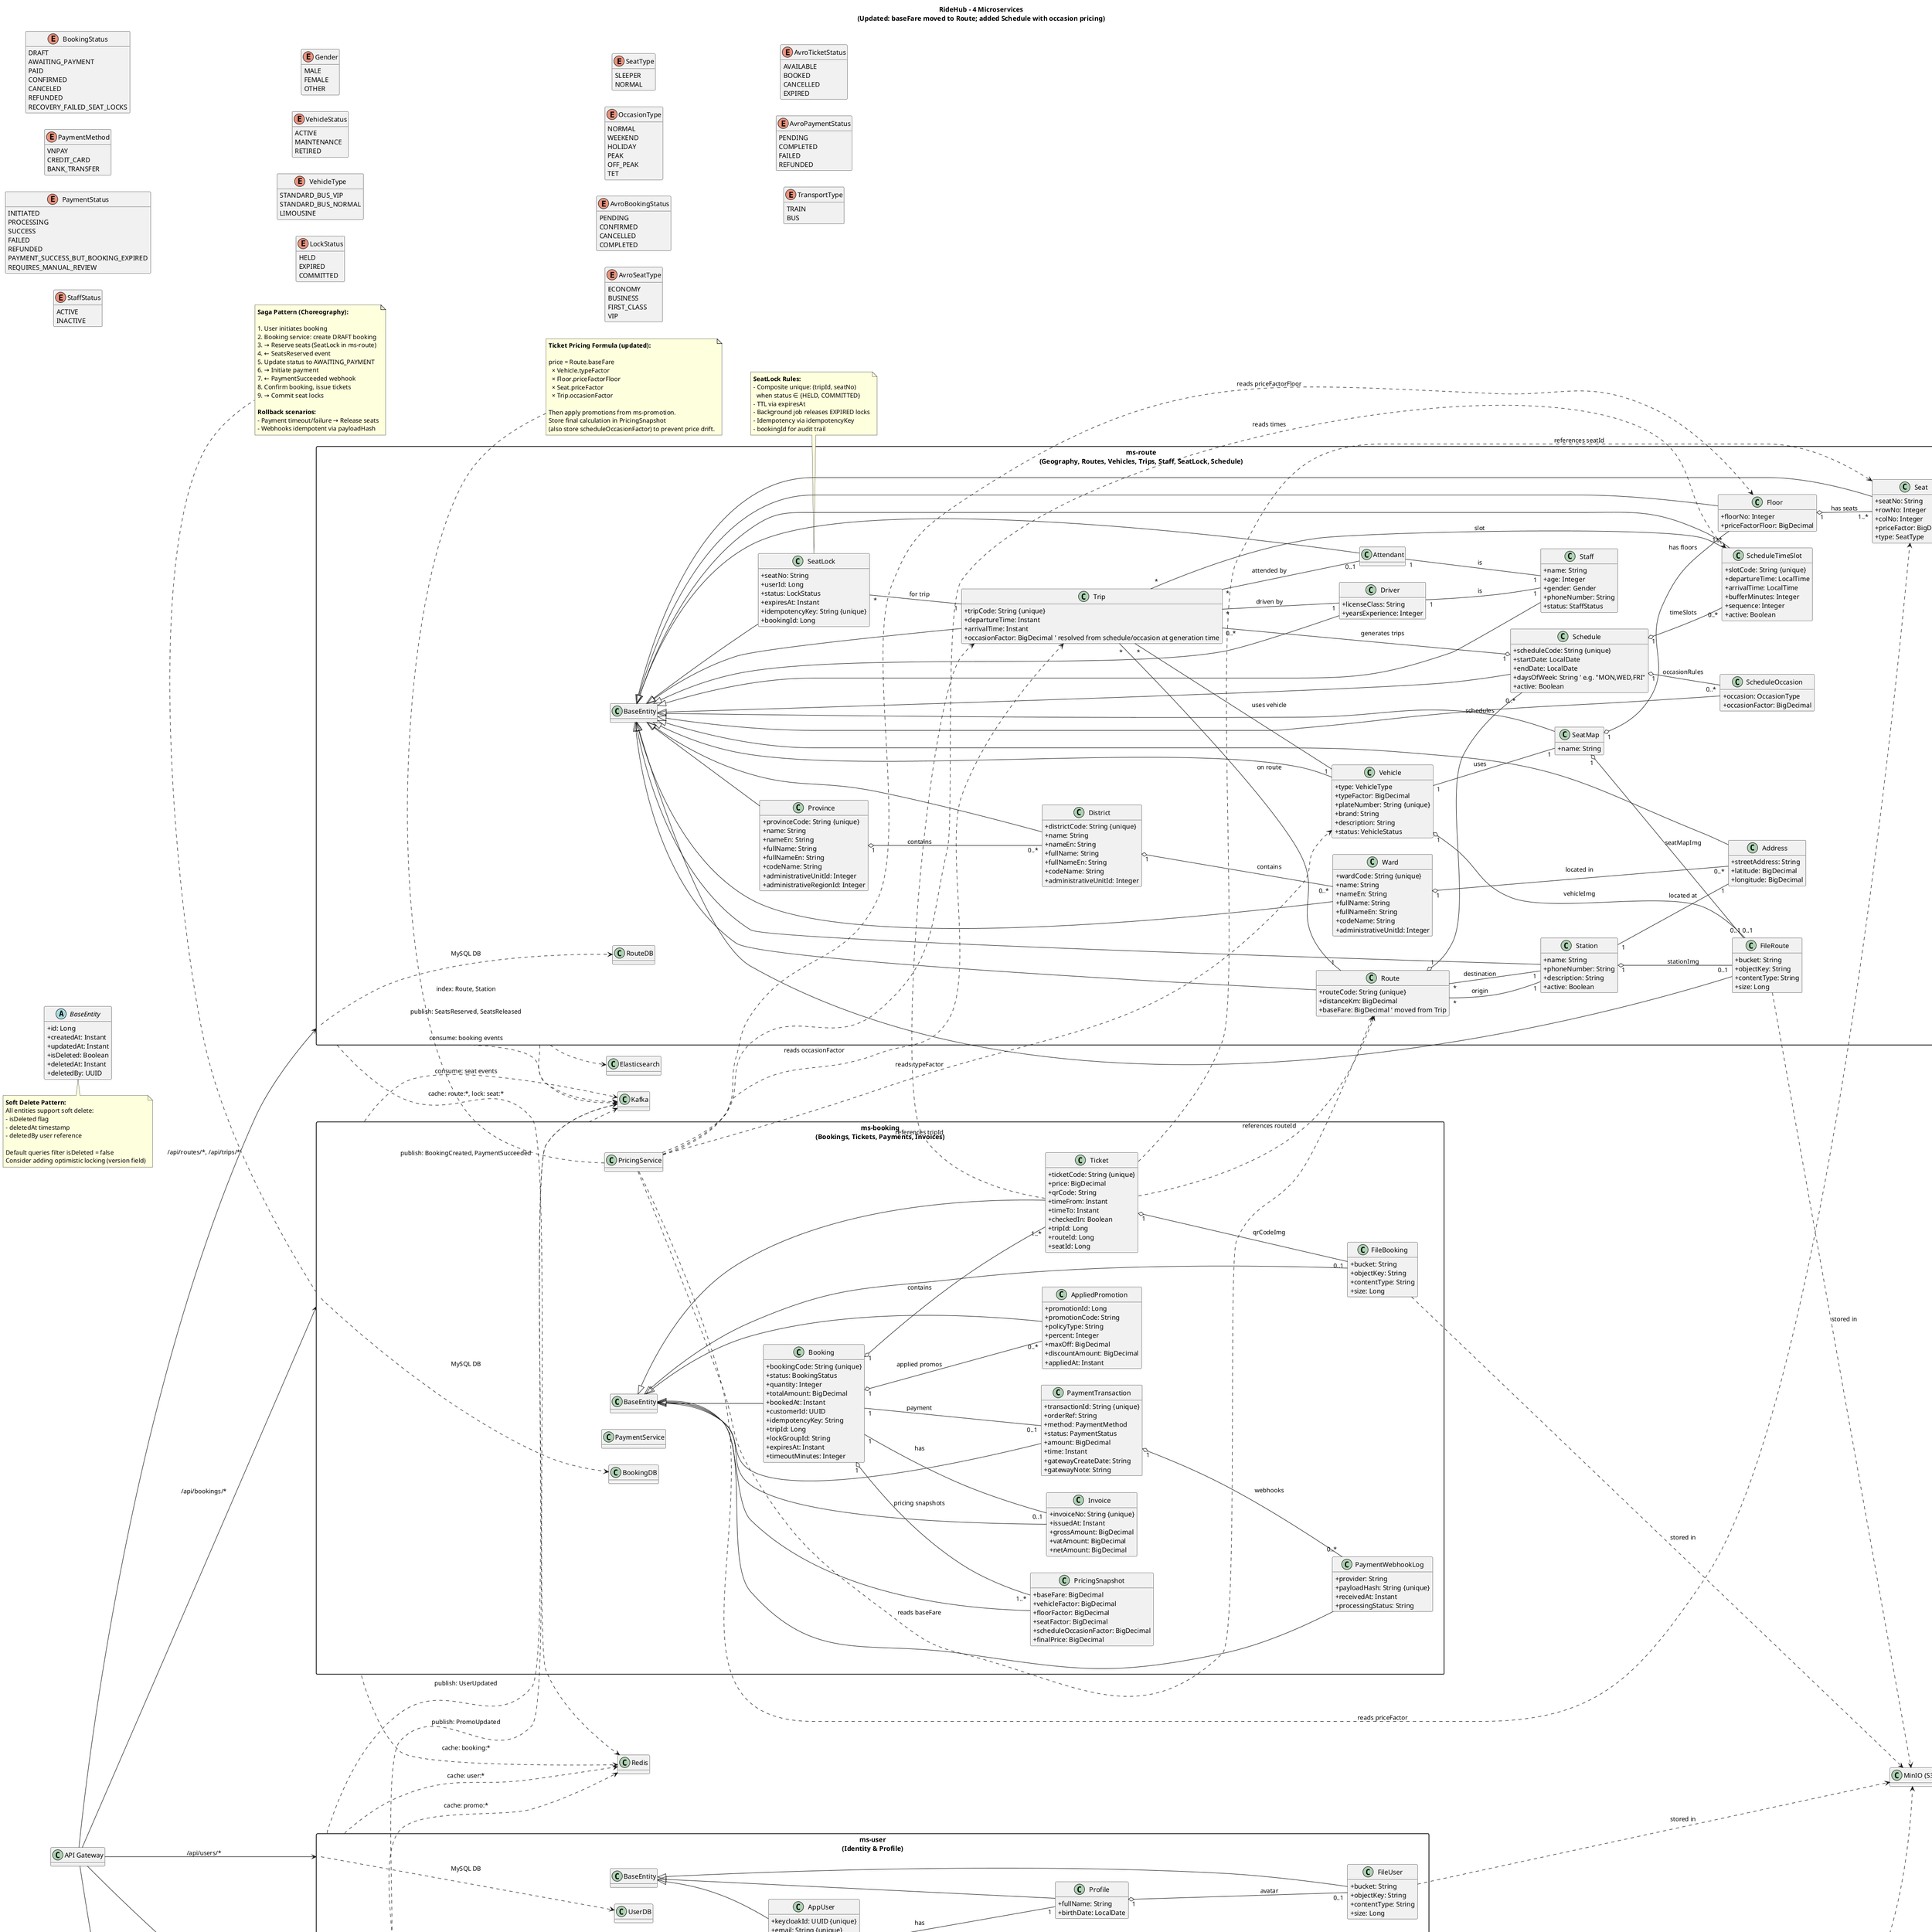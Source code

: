 @startuml
title RideHub – 4 Microservices\n(Updated: baseFare moved to Route; added Schedule with occasion pricing)

left to right direction
hide methods
skinparam packageStyle rectangle
skinparam shadowing false
skinparam classAttributeIconSize 0

' =============================
'              ENUMS
' =============================
' From ms_booking domain enums
enum BookingStatus {
  DRAFT
  AWAITING_PAYMENT
  PAID
  CONFIRMED
  CANCELED
  REFUNDED
  RECOVERY_FAILED_SEAT_LOCKS
}

enum PaymentMethod {
  VNPAY
  CREDIT_CARD
  BANK_TRANSFER
}

enum PaymentStatus {
  INITIATED
  PROCESSING
  SUCCESS
  FAILED
  REFUNDED
  PAYMENT_SUCCESS_BUT_BOOKING_EXPIRED
  REQUIRES_MANUAL_REVIEW
}

' From ms_route domain enums
enum StaffStatus {
  ACTIVE
  INACTIVE
}

enum Gender {
  MALE
  FEMALE
  OTHER
}

enum VehicleStatus {
  ACTIVE
  MAINTENANCE
  RETIRED
}

enum VehicleType {
  STANDARD_BUS_VIP
  STANDARD_BUS_NORMAL
  LIMOUSINE
}

enum LockStatus {
  HELD
  EXPIRED
  COMMITTED
}

enum SeatType {
  SLEEPER
  NORMAL
}

' New: Occasion type for schedule-driven pricing
enum OccasionType {
  NORMAL
  WEEKEND
  HOLIDAY
  PEAK
  OFF_PEAK
  TET
}

' From Avro enums (for cross-service communication)
enum AvroBookingStatus {
  PENDING
  CONFIRMED
  CANCELLED
  COMPLETED
}

enum AvroSeatType {
  ECONOMY
  BUSINESS
  FIRST_CLASS
  VIP
}

enum AvroTicketStatus {
  AVAILABLE
  BOOKED
  CANCELLED
  EXPIRED
}

enum AvroPaymentStatus {
  PENDING
  COMPLETED
  FAILED
  REFUNDED
}

enum TransportType {
  TRAIN
  BUS
}

' =============================
'      EXTERNAL COMPONENTS
' =============================
class "API Gateway" as GATEWAY
class "Keycloak (OAuth2)" as KEYCLOAK
class "Kafka" as KAFKA
class "Redis" as REDIS
class "MinIO (S3)" as MINIO
class "Elasticsearch" as ELASTIC

' =============================
'        BASE ENTITY
' =============================
abstract class BaseEntity {
  +id: Long
  +createdAt: Instant
  +updatedAt: Instant
  +isDeleted: Boolean
  +deletedAt: Instant
  +deletedBy: UUID
}

' =============================
'          MS-USER
' =============================
package "ms-user\n(Identity & Profile)" as MS_USER {

  class AppUser extends BaseEntity {
    +keycloakId: UUID {unique}
    +email: String {unique}
    +phoneNumber: String
    +firstName: String
    +lastName: String
    +dateOfBirth: LocalDate
    +isVerified: Boolean
    +isActive: Boolean
    +lastLoginAt: Instant
  }

  class Profile extends BaseEntity {
    +fullName: String
    +birthDate: LocalDate
  }

  class FileUser extends BaseEntity {
    +bucket: String
    +objectKey: String
    +contentType: String
    +size: Long
  }

  class "UserDB" as USERDB

}

AppUser "1" -- "1" Profile : "has"
Profile "1" o-- "0..1" FileUser : "avatar"
FileUser ..> MINIO : "stored in"

' =============================
'          MS-ROUTE
' =============================
package "ms-route\n(Geography, Routes, Vehicles, Trips, Staff, SeatLock, Schedule)" as MS_ROUTE {

  ' ----- Vietnam Address Hierarchy -----
  class Province extends BaseEntity {
    +provinceCode: String {unique}
    +name: String
    +nameEn: String
    +fullName: String
    +fullNameEn: String
    +codeName: String
    +administrativeUnitId: Integer
    +administrativeRegionId: Integer
  }

  class District extends BaseEntity {
    +districtCode: String {unique}
    +name: String
    +nameEn: String
    +fullName: String
    +fullNameEn: String
    +codeName: String
    +administrativeUnitId: Integer
  }

  class Ward extends BaseEntity {
    +wardCode: String {unique}
    +name: String
    +nameEn: String
    +fullName: String
    +fullNameEn: String
    +codeName: String
    +administrativeUnitId: Integer
  }

  class Address extends BaseEntity {
    +streetAddress: String
    +latitude: BigDecimal
    +longitude: BigDecimal
  }

  ' ----- Station / Route / Fleet / Trips -----
  class Station extends BaseEntity {
    +name: String
    +phoneNumber: String
    +description: String
    +active: Boolean
  }

  class Route extends BaseEntity {
    +routeCode: String {unique}
    +distanceKm: BigDecimal
    +baseFare: BigDecimal ' moved from Trip
  }

  class Vehicle extends BaseEntity {
    +type: VehicleType
    +typeFactor: BigDecimal
    +plateNumber: String {unique}
    +brand: String
    +description: String
    +status: VehicleStatus
  }

  class SeatMap extends BaseEntity {
    +name: String
  }

  class Floor extends BaseEntity {
    +floorNo: Integer
    +priceFactorFloor: BigDecimal
  }

  class Seat extends BaseEntity {
    +seatNo: String
    +rowNo: Integer
    +colNo: Integer
    +priceFactor: BigDecimal
    +type: SeatType
  }

  ' New: Schedule to generate Trips and affect pricing
  class Schedule extends BaseEntity {
    +scheduleCode: String {unique}
    +startDate: LocalDate
    +endDate: LocalDate
    +daysOfWeek: String ' e.g. "MON,WED,FRI"
    +active: Boolean
  }

  ' NEW: normalized per-schedule occasion rules
  class ScheduleOccasion extends BaseEntity {
    +occasion: OccasionType
    +occasionFactor: BigDecimal
  }

  ' NEW: Keep multi-time-per-day capability
  class ScheduleTimeSlot extends BaseEntity {
    +slotCode: String {unique}
    +departureTime: LocalTime
    +arrivalTime: LocalTime
    +bufferMinutes: Integer
    +sequence: Integer
    +active: Boolean
  }

  class Trip extends BaseEntity {
    +tripCode: String {unique}
    +departureTime: Instant
    +arrivalTime: Instant
    +occasionFactor: BigDecimal ' resolved from schedule/occasion at generation time
    ' baseFare removed; now on Route
  }

  ' ---- Staff ----
  class Staff extends BaseEntity {
    +name: String
    +age: Integer
    +gender: Gender
    +phoneNumber: String
    +status: StaffStatus
  }

  class Driver extends BaseEntity {
    +licenseClass: String
    +yearsExperience: Integer
  }

  class Attendant extends BaseEntity

  ' ---- SeatLock ----
  class SeatLock extends BaseEntity {
    +seatNo: String
    +userId: Long
    +status: LockStatus
    +expiresAt: Instant
    +idempotencyKey: String {unique}
    +bookingId: Long
  }

  class FileRoute extends BaseEntity {
    +bucket: String
    +objectKey: String
    +contentType: String
    +size: Long
  }

  class "RouteDB" as ROUTEDB

}

' Address hierarchy
Province "1" o-- "0..*" District : "contains"
District "1" o-- "0..*" Ward : "contains"
Ward "1" o-- "0..*" Address : "located in"

' Station & Route
Station "1" -- "1" Address : "located at"
Route "*" -- "1" Station : "origin"
Route "*" -- "1" Station : "destination"

' Vehicle & SeatMap
Vehicle "1" -- "1" SeatMap : "uses"
SeatMap "1" o-- "1..*" Floor : "has floors"
Floor "1" o-- "1..*" Seat : "has seats"

' Schedule & Trip
Route "1" o-- "0..*" Schedule : "schedules"
Schedule "1" o-- "0..*" ScheduleTimeSlot : "timeSlots"
Schedule "1" o-- "0..*" ScheduleOccasion : "occasionRules"
Schedule "1" o-- "0..*" Trip : "generates trips"
Trip "*" -- "1" Route : "on route"
Trip "*" -- "1" Vehicle : "uses vehicle"
Trip "*" -- "1" ScheduleTimeSlot : "slot"
Trip "*" -- "1" Driver : "driven by"
Trip "*" -- "0..1" Attendant : "attended by"

' Staff relationships
Driver "1" -- "1" Staff : "is"
Attendant "1" -- "1" Staff : "is"

' SeatLock
SeatLock "*" -- "1" Trip : "for trip"

' File associations
Station "1" o-- "0..1" FileRoute : "stationImg"
Vehicle "1" o-- "0..1" FileRoute : "vehicleImg"
SeatMap "1" o-- "0..1" FileRoute : "seatMapImg"
FileRoute ..> MINIO : "stored in"

' =============================
'          MS-BOOKING
' =============================
package "ms-booking\n(Bookings, Tickets, Payments, Invoices)" as MS_BOOK {

  class Booking extends BaseEntity {
    +bookingCode: String {unique}
    +status: BookingStatus
    +quantity: Integer
    +totalAmount: BigDecimal
    +bookedAt: Instant
    +customerId: UUID
    +idempotencyKey: String
    +tripId: Long
    +lockGroupId: String
    +expiresAt: Instant
    +timeoutMinutes: Integer
  }

  class Ticket extends BaseEntity {
    +ticketCode: String {unique}
    +price: BigDecimal
    +qrCode: String
    +timeFrom: Instant
    +timeTo: Instant
    +checkedIn: Boolean
    +tripId: Long
    +routeId: Long
    +seatId: Long
  }

  class Invoice extends BaseEntity {
    +invoiceNo: String {unique}
    +issuedAt: Instant
    +grossAmount: BigDecimal
    +vatAmount: BigDecimal
    +netAmount: BigDecimal
  }

  class PaymentTransaction extends BaseEntity {
    +transactionId: String {unique}
    +orderRef: String
    +method: PaymentMethod
    +status: PaymentStatus
    +amount: BigDecimal
    +time: Instant
    +gatewayCreateDate: String
    +gatewayNote: String
  }

  class PricingSnapshot extends BaseEntity {
    +baseFare: BigDecimal
    +vehicleFactor: BigDecimal
    +floorFactor: BigDecimal
    +seatFactor: BigDecimal
    +scheduleOccasionFactor: BigDecimal
    +finalPrice: BigDecimal
  }

  class AppliedPromotion extends BaseEntity {
    +promotionId: Long
    +promotionCode: String
    +policyType: String
    +percent: Integer
    +maxOff: BigDecimal
    +discountAmount: BigDecimal
    +appliedAt: Instant
  }

  class PaymentWebhookLog extends BaseEntity {
    +provider: String
    +payloadHash: String {unique}
    +receivedAt: Instant
    +processingStatus: String
  }

  class FileBooking extends BaseEntity {
    +bucket: String
    +objectKey: String
    +contentType: String
    +size: Long
  }

  class PricingService
  class PaymentService

  class "BookingDB" as BOOKDB

}

Booking "1" o-- "1..*" Ticket : "contains"
Booking "1" -- "0..1" Invoice : "has"
Booking "1" -- "0..1" PaymentTransaction : "payment"
Booking "1" o-- "1..*" PricingSnapshot : "pricing snapshots"
Booking "1" o-- "0..*" AppliedPromotion : "applied promos"
PaymentTransaction "1" o-- "0..*" PaymentWebhookLog : "webhooks"
Ticket "1" o-- "0..1" FileBooking : "qrCodeImg"
FileBooking ..> MINIO : "stored in"

' Cross-service references (Ticket stores IDs)
Ticket ..> Trip : "references tripId"
Ticket ..> Route : "references routeId"
Ticket ..> Seat : "references seatId"

' Pricing dependencies (updated)
PricingService ..> Route : "reads baseFare"
PricingService ..> Trip : "reads occasionFactor"
PricingService ..> ScheduleTimeSlot : "reads times"
PricingService ..> Vehicle : "reads typeFactor"
PricingService ..> Floor : "reads priceFactorFloor"
PricingService ..> Seat : "reads priceFactor"

' =============================
'          MS-PROMOTION
' =============================
package "ms-promotion\n(Promotions & Conditions)" as MS_PROMO {

  class Promotion extends BaseEntity {
    +code: String {unique}
    +description: String
    +startDate: LocalDate
    +endDate: LocalDate
    +usageLimit: Integer
    +usedCount: Integer
  }

  class BuyNGetMFree extends BaseEntity {
    +buyN: Integer
    +getM: Integer
  }

  class PercentOffTotal extends BaseEntity {
    +percent: Integer [1..100]
    +maxOff: BigDecimal
    +minPrice: BigDecimal
  }

  class ConditionByRoute extends BaseEntity
  class ConditionByDate extends BaseEntity
  class ConditionByLocation extends BaseEntity

  class ConditionRouteItem extends BaseEntity {
    +routeId: Long
  }

  class ConditionDateItem extends BaseEntity {
    +specificDate: LocalDate
    +weekday: Integer
  }

  class ConditionLocationItem extends BaseEntity {
    +provinceId: Long
    +districtId: Long
    +wardId: Long
  }

  class FilePromotion extends BaseEntity {
    +bucket: String
    +objectKey: String
    +contentType: String
    +size: Long
    +isBanner: Boolean
  }

  class "PromotionDB" as PROMODB

}

Promotion "1" o-- "0..*" BuyNGetMFree : "buyNGetM policies"
Promotion "1" o-- "0..*" PercentOffTotal : "percent off policies"
Promotion "1" o-- "0..*" ConditionByRoute : "route conditions"
Promotion "1" o-- "0..*" ConditionByDate : "date conditions"
Promotion "1" o-- "0..*" ConditionByLocation : "location conditions"
Promotion "1" o-- "0..*" FilePromotion : "images"

ConditionByRoute "1" o-- "0..*" ConditionRouteItem : "items"
ConditionByDate "1" o-- "0..*" ConditionDateItem : "items"
ConditionByLocation "1" o-- "0..*" ConditionLocationItem : "items"

FilePromotion ..> MINIO : "stored in"

' =============================
'     GATEWAY / AUTH / INFRA
' =============================
GATEWAY --> KEYCLOAK : "OAuth2/OIDC"
GATEWAY --> MS_USER  : "/api/users/*"
GATEWAY --> MS_ROUTE : "/api/routes/*, /api/trips/*"
GATEWAY --> MS_BOOK  : "/api/bookings/*"
GATEWAY --> MS_PROMO : "/api/promotions/*"

' Central Redis (namespaced per service)
MS_USER ..>  REDIS : "cache: user:*"
MS_ROUTE ..> REDIS : "cache: route:*, lock: seat:*"
MS_BOOK  ..> REDIS : "cache: booking:*"
MS_PROMO ..> REDIS : "cache: promo:*"

' Kafka event streaming
MS_ROUTE ..> KAFKA : "publish: SeatsReserved, SeatsReleased"
MS_BOOK  ..> KAFKA : "publish: BookingCreated, PaymentSucceeded"
MS_BOOK  ..> KAFKA : "consume: seat events"
MS_ROUTE ..> KAFKA : "consume: booking events"
MS_PROMO ..> KAFKA : "publish: PromoUpdated"
MS_USER  ..> KAFKA : "publish: UserUpdated"

' Elasticsearch for search
MS_ROUTE ..> ELASTIC : "index: Route, Station"

' DB-per-service
MS_USER ..>  USERDB  : "MySQL DB"
MS_ROUTE ..> ROUTEDB : "MySQL DB"
MS_BOOK  ..> BOOKDB  : "MySQL DB"
MS_PROMO ..> PROMODB : "MySQL DB"

' =============================
'            NOTES
' =============================
note bottom of PricingService
  **Ticket Pricing Formula (updated):**
  
  price = Route.baseFare
    × Vehicle.typeFactor
    × Floor.priceFactorFloor
    × Seat.priceFactor
    × Trip.occasionFactor
  
  Then apply promotions from ms-promotion.
  Store final calculation in PricingSnapshot
  (also store scheduleOccasionFactor) to prevent price drift.
end note

note bottom of SeatLock
  **SeatLock Rules:**
  - Composite unique: (tripId, seatNo)
    when status ∈ {HELD, COMMITTED}
  - TTL via expiresAt
  - Background job releases EXPIRED locks
  - Idempotency via idempotencyKey
  - bookingId for audit trail
end note

note bottom of MS_BOOK
  **Saga Pattern (Choreography):**
  
  1. User initiates booking
  2. Booking service: create DRAFT booking
  3. → Reserve seats (SeatLock in ms-route)
  4. ← SeatsReserved event
  5. Update status to AWAITING_PAYMENT
  6. → Initiate payment
  7. ← PaymentSucceeded webhook
  8. Confirm booking, issue tickets
  9. → Commit seat locks
  
  **Rollback scenarios:**
  - Payment timeout/failure → Release seats
  - Webhooks idempotent via payloadHash
end note

note bottom of BaseEntity
  **Soft Delete Pattern:**
  All entities support soft delete:
  - isDeleted flag
  - deletedAt timestamp
  - deletedBy user reference
  
  Default queries filter isDeleted = false
  Consider adding optimistic locking (version field)
end note

note top of KEYCLOAK
  **Keycloak manages:**
  - User authentication
  - Role/permission management
  - JWT token issuance
  - Single Sign-On (SSO)
end note

@enduml
